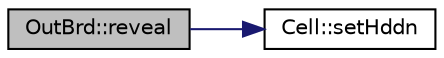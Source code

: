 digraph "OutBrd::reveal"
{
 // INTERACTIVE_SVG=YES
 // LATEX_PDF_SIZE
  edge [fontname="Helvetica",fontsize="10",labelfontname="Helvetica",labelfontsize="10"];
  node [fontname="Helvetica",fontsize="10",shape=record];
  rankdir="LR";
  Node1 [label="OutBrd::reveal",height=0.2,width=0.4,color="black", fillcolor="grey75", style="filled", fontcolor="black",tooltip=" "];
  Node1 -> Node2 [color="midnightblue",fontsize="10",style="solid"];
  Node2 [label="Cell::setHddn",height=0.2,width=0.4,color="black", fillcolor="white", style="filled",URL="$dd/d11/class_cell.html#a89a43f48ffb2aacaf5961e46fd78e197",tooltip=" "];
}
